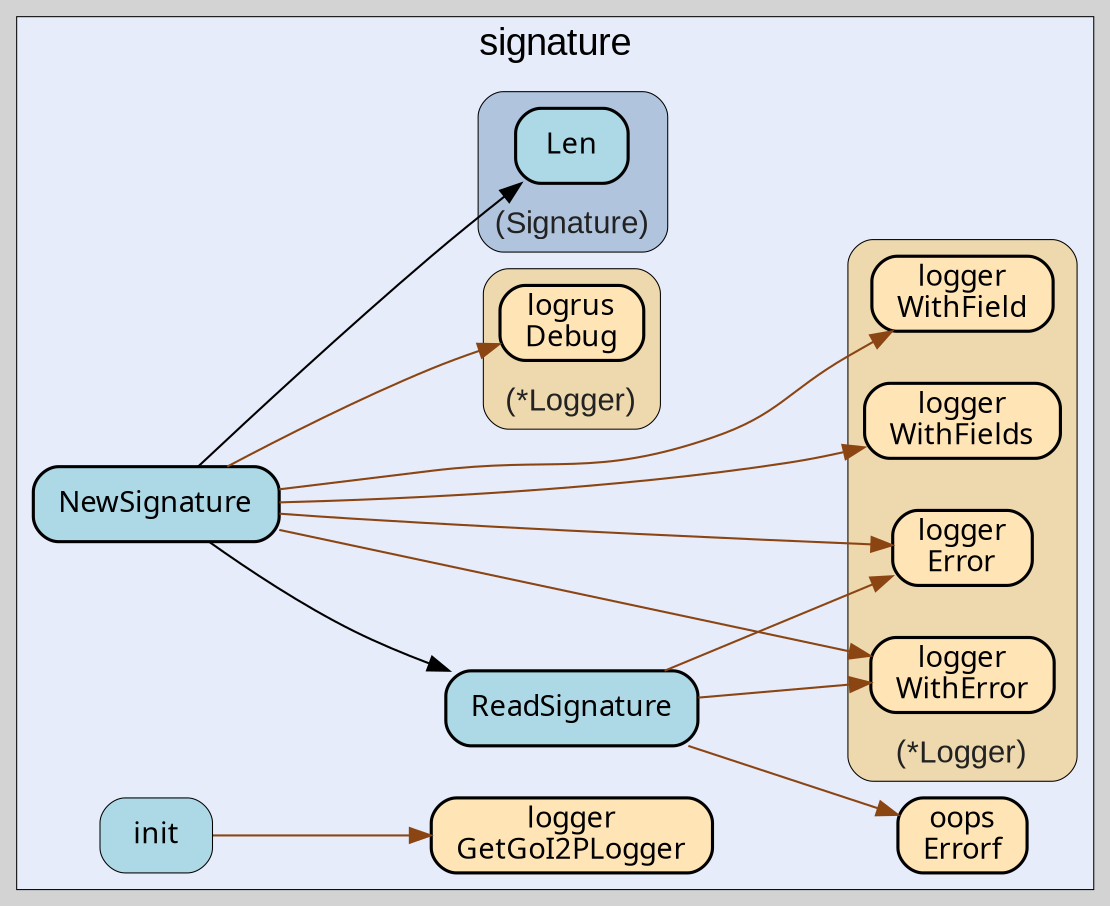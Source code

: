 digraph gocallvis {
    label="";
    labeljust="l";
    fontname="Arial";
    fontsize="14";
    rankdir="LR";
    bgcolor="lightgray";
    style="solid";
    penwidth="0.5";
    pad="0.0";
    nodesep="0.35";

    node [shape="box" style="filled,rounded" fillcolor="honeydew" fontname="Verdana" penwidth="1.0" margin="0.16,0.0"];
    edge [minlen="2"]

    subgraph "cluster_focus" {
        bgcolor="#e6ecfa";
label="signature";
labelloc="t";
labeljust="c";
fontsize="18";
        
        "github.com/go-i2p/common/signature.NewSignature" [ fillcolor="lightblue" label="NewSignature" penwidth="1.5" tooltip="github.com/go-i2p/common/signature.NewSignature | defined in signature_struct.go:39\nat signature_struct.go:40: calling [(*github.com/go-i2p/logger.Logger).WithField]\nat signature_struct.go:40: calling [(*github.com/sirupsen/logrus.Logger).Debug]\nat signature_struct.go:53: calling [(*github.com/sirupsen/logrus.Logger).Debug]\nat signature_struct.go:51: calling [(github.com/go-i2p/common/signature.Signature).Len]\nat signature_struct.go:44: calling [github.com/go-i2p/common/signature.ReadSignature]\nat signature_struct.go:46: calling [(*github.com/go-i2p/logger.Logger).WithError]\nat signature_struct.go:46: calling [(*github.com/go-i2p/logger.Logger).Error]\nat signature_struct.go:50: calling [(*github.com/go-i2p/logger.Logger).WithFields]" ]
        "github.com/go-i2p/common/signature.ReadSignature" [ fillcolor="lightblue" label="ReadSignature" penwidth="1.5" tooltip="github.com/go-i2p/common/signature.ReadSignature | defined in utils.go:18\nat utils.go:52: calling [(*github.com/go-i2p/logger.Logger).WithError]\nat utils.go:52: calling [(*github.com/go-i2p/logger.Logger).Error]\nat utils.go:44: calling [github.com/samber/oops.Errorf]\nat utils.go:51: calling [github.com/samber/oops.Errorf]" ]
        "github.com/samber/oops.Errorf" [ fillcolor="moccasin" label="oops\nErrorf" penwidth="1.5" tooltip="github.com/samber/oops.Errorf | defined in oops.go:34" ]
        "github.com/go-i2p/common/signature.init" [ penwidth="0.5" tooltip="github.com/go-i2p/common/signature.init | defined in .:0\nat signature.go:8: calling [github.com/go-i2p/logger.GetGoI2PLogger]" fillcolor="lightblue" label="init" ]
        "github.com/go-i2p/logger.GetGoI2PLogger" [ fillcolor="moccasin" label="logger\nGetGoI2PLogger" penwidth="1.5" tooltip="github.com/go-i2p/logger.GetGoI2PLogger | defined in log.go:120" ]
        
        subgraph "cluster_*github.com/go-i2p/logger.Logger" {
        fontsize="15";
fontcolor="#222222";
labelloc="b";
style="rounded,filled";
fillcolor="wheat2";
label="(*Logger)";
tooltip="type: *github.com/go-i2p/logger.Logger";
penwidth="0.5";
        
        "(*github.com/go-i2p/logger.Logger).WithField" [ fillcolor="moccasin" label="logger\nWithField" penwidth="1.5" tooltip="(*github.com/go-i2p/logger.Logger).WithField | defined in log.go:54" ]
        "(*github.com/go-i2p/logger.Logger).WithError" [ fillcolor="moccasin" label="logger\nWithError" penwidth="1.5" tooltip="(*github.com/go-i2p/logger.Logger).WithError | defined in log.go:66" ]
        "(*github.com/go-i2p/logger.Logger).Error" [ fillcolor="moccasin" label="logger\nError" penwidth="1.5" tooltip="(*github.com/go-i2p/logger.Logger).Error | defined in log.go:42" ]
        "(*github.com/go-i2p/logger.Logger).WithFields" [ fillcolor="moccasin" label="logger\nWithFields" penwidth="1.5" tooltip="(*github.com/go-i2p/logger.Logger).WithFields | defined in log.go:60" ]
        
    }

        subgraph "cluster_*github.com/sirupsen/logrus.Logger" {
        style="rounded,filled";
fillcolor="wheat2";
label="(*Logger)";
tooltip="type: *github.com/sirupsen/logrus.Logger";
penwidth="0.5";
fontsize="15";
fontcolor="#222222";
labelloc="b";
        
        "(*github.com/sirupsen/logrus.Logger).Debug" [ penwidth="1.5" tooltip="(*github.com/sirupsen/logrus.Logger).Debug | defined in logger.go:221" fillcolor="moccasin" label="logrus\nDebug" ]
        
    }

        subgraph "cluster_github.com/go-i2p/common/signature.Signature" {
        fontsize="15";
fontcolor="#222222";
labelloc="b";
style="rounded,filled";
fillcolor="lightsteelblue";
label="(Signature)";
tooltip="type: github.com/go-i2p/common/signature.Signature";
penwidth="0.5";
        
        "(github.com/go-i2p/common/signature.Signature).Len" [ penwidth="1.5" tooltip="(github.com/go-i2p/common/signature.Signature).Len | defined in signature_struct.go:89" fillcolor="lightblue" label="Len" ]
        
    }

    }

    "github.com/go-i2p/common/signature.NewSignature" -> "(*github.com/go-i2p/logger.Logger).WithField" [ color="saddlebrown" tooltip="at signature_struct.go:40: calling [(*github.com/go-i2p/logger.Logger).WithField]" ]
    "github.com/go-i2p/common/signature.NewSignature" -> "(*github.com/sirupsen/logrus.Logger).Debug" [ color="saddlebrown" tooltip="at signature_struct.go:40: calling [(*github.com/sirupsen/logrus.Logger).Debug]\nat signature_struct.go:53: calling [(*github.com/sirupsen/logrus.Logger).Debug]" ]
    "github.com/go-i2p/common/signature.ReadSignature" -> "(*github.com/go-i2p/logger.Logger).WithError" [ color="saddlebrown" tooltip="at utils.go:52: calling [(*github.com/go-i2p/logger.Logger).WithError]" ]
    "github.com/go-i2p/common/signature.ReadSignature" -> "(*github.com/go-i2p/logger.Logger).Error" [ color="saddlebrown" tooltip="at utils.go:52: calling [(*github.com/go-i2p/logger.Logger).Error]" ]
    "github.com/go-i2p/common/signature.NewSignature" -> "(github.com/go-i2p/common/signature.Signature).Len" [ tooltip="at signature_struct.go:51: calling [(github.com/go-i2p/common/signature.Signature).Len]" ]
    "github.com/go-i2p/common/signature.ReadSignature" -> "github.com/samber/oops.Errorf" [ color="saddlebrown" tooltip="at utils.go:44: calling [github.com/samber/oops.Errorf]\nat utils.go:51: calling [github.com/samber/oops.Errorf]" ]
    "github.com/go-i2p/common/signature.NewSignature" -> "github.com/go-i2p/common/signature.ReadSignature" [ tooltip="at signature_struct.go:44: calling [github.com/go-i2p/common/signature.ReadSignature]" ]
    "github.com/go-i2p/common/signature.NewSignature" -> "(*github.com/go-i2p/logger.Logger).WithError" [ color="saddlebrown" tooltip="at signature_struct.go:46: calling [(*github.com/go-i2p/logger.Logger).WithError]" ]
    "github.com/go-i2p/common/signature.NewSignature" -> "(*github.com/go-i2p/logger.Logger).Error" [ color="saddlebrown" tooltip="at signature_struct.go:46: calling [(*github.com/go-i2p/logger.Logger).Error]" ]
    "github.com/go-i2p/common/signature.NewSignature" -> "(*github.com/go-i2p/logger.Logger).WithFields" [ color="saddlebrown" tooltip="at signature_struct.go:50: calling [(*github.com/go-i2p/logger.Logger).WithFields]" ]
    "github.com/go-i2p/common/signature.init" -> "github.com/go-i2p/logger.GetGoI2PLogger" [ color="saddlebrown" tooltip="at signature.go:8: calling [github.com/go-i2p/logger.GetGoI2PLogger]" ]
}
